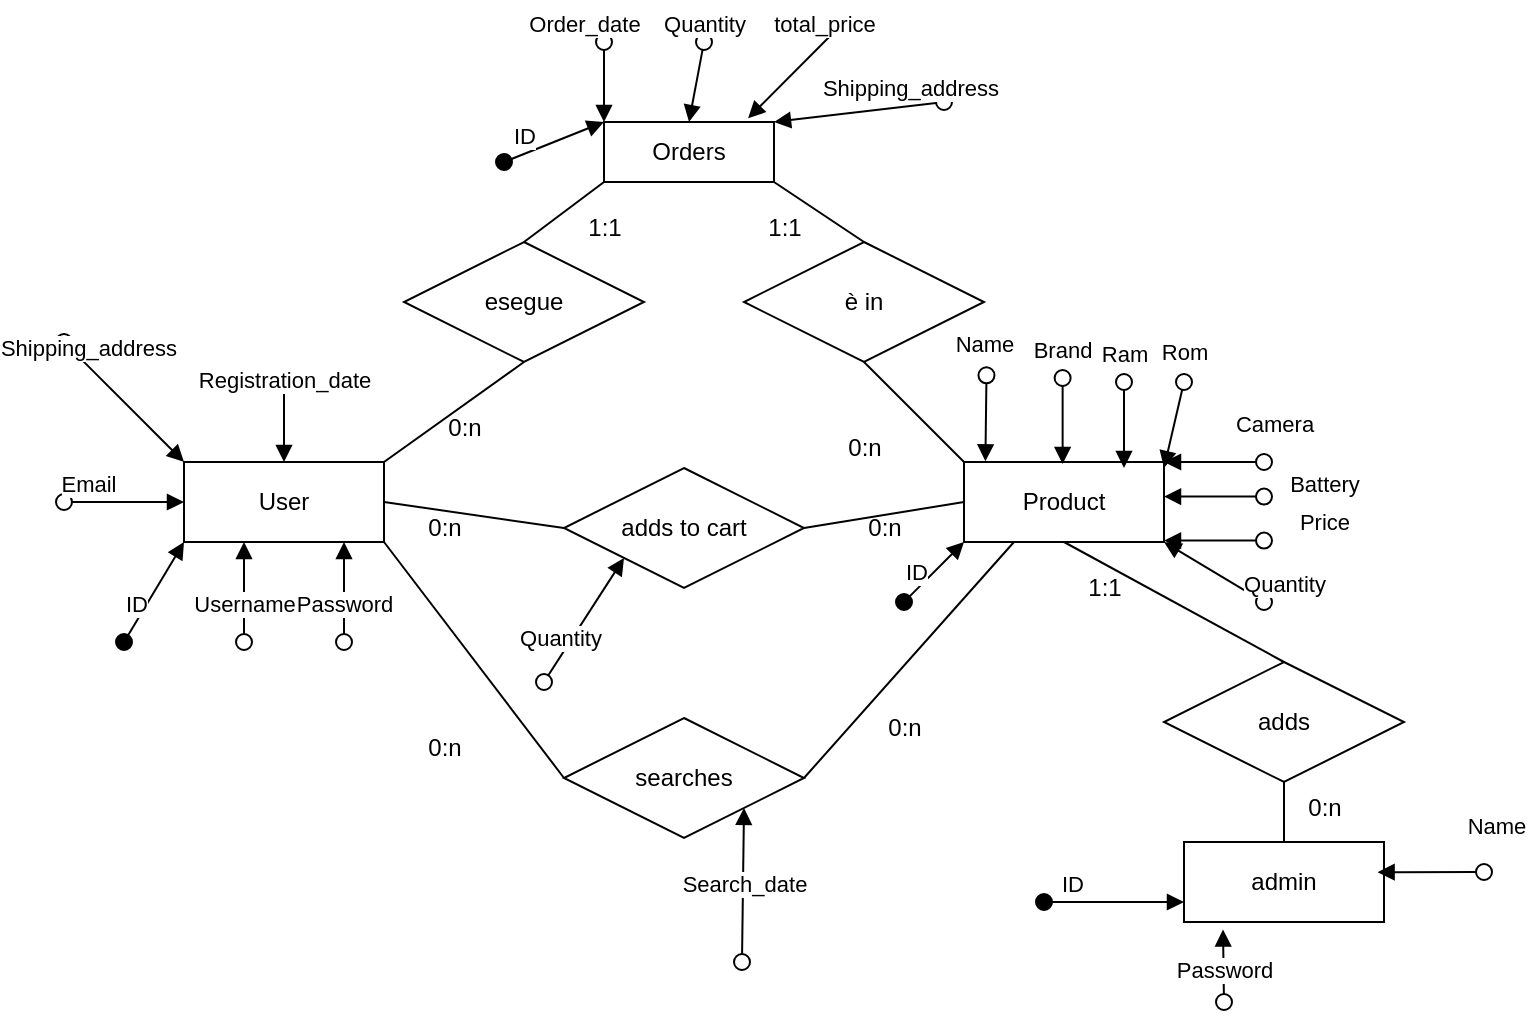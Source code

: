<mxfile version="26.2.15">
  <diagram name="Page-1" id="-lo_Nlaodse7x7YNbjrm">
    <mxGraphModel dx="1268" dy="1711" grid="1" gridSize="10" guides="1" tooltips="1" connect="1" arrows="1" fold="1" page="1" pageScale="1" pageWidth="850" pageHeight="1100" math="0" shadow="0">
      <root>
        <mxCell id="0" />
        <mxCell id="1" parent="0" />
        <mxCell id="QTb6hDSQ1GDn9kR1ieJ3-1" value="User" style="whiteSpace=wrap;html=1;align=center;" parent="1" vertex="1">
          <mxGeometry x="130" y="-620" width="100" height="40" as="geometry" />
        </mxCell>
        <mxCell id="QTb6hDSQ1GDn9kR1ieJ3-2" value="Product" style="whiteSpace=wrap;html=1;align=center;" parent="1" vertex="1">
          <mxGeometry x="520" y="-620" width="100" height="40" as="geometry" />
        </mxCell>
        <mxCell id="QTb6hDSQ1GDn9kR1ieJ3-5" value="adds to cart" style="shape=rhombus;perimeter=rhombusPerimeter;whiteSpace=wrap;html=1;align=center;" parent="1" vertex="1">
          <mxGeometry x="320" y="-617" width="120" height="60" as="geometry" />
        </mxCell>
        <mxCell id="QTb6hDSQ1GDn9kR1ieJ3-8" value="0:n" style="text;html=1;align=center;verticalAlign=middle;resizable=0;points=[];autosize=1;strokeColor=none;fillColor=none;" parent="1" vertex="1">
          <mxGeometry x="240" y="-602" width="40" height="30" as="geometry" />
        </mxCell>
        <mxCell id="QTb6hDSQ1GDn9kR1ieJ3-10" value="" style="endArrow=none;html=1;rounded=0;exitX=1;exitY=0.5;exitDx=0;exitDy=0;entryX=0;entryY=0.5;entryDx=0;entryDy=0;" parent="1" source="QTb6hDSQ1GDn9kR1ieJ3-1" target="QTb6hDSQ1GDn9kR1ieJ3-5" edge="1">
          <mxGeometry relative="1" as="geometry">
            <mxPoint x="360" y="-370" as="sourcePoint" />
            <mxPoint x="520" y="-340" as="targetPoint" />
          </mxGeometry>
        </mxCell>
        <mxCell id="QTb6hDSQ1GDn9kR1ieJ3-12" value="0:n" style="text;html=1;align=center;verticalAlign=middle;resizable=0;points=[];autosize=1;strokeColor=none;fillColor=none;" parent="1" vertex="1">
          <mxGeometry x="460" y="-602" width="40" height="30" as="geometry" />
        </mxCell>
        <mxCell id="QTb6hDSQ1GDn9kR1ieJ3-13" value="admin" style="whiteSpace=wrap;html=1;align=center;" parent="1" vertex="1">
          <mxGeometry x="630" y="-430" width="100" height="40" as="geometry" />
        </mxCell>
        <mxCell id="QTb6hDSQ1GDn9kR1ieJ3-14" value="adds" style="shape=rhombus;perimeter=rhombusPerimeter;whiteSpace=wrap;html=1;align=center;" parent="1" vertex="1">
          <mxGeometry x="620" y="-520" width="120" height="60" as="geometry" />
        </mxCell>
        <mxCell id="QTb6hDSQ1GDn9kR1ieJ3-16" value="" style="endArrow=none;html=1;rounded=0;exitX=0.5;exitY=1;exitDx=0;exitDy=0;entryX=0.5;entryY=0;entryDx=0;entryDy=0;" parent="1" source="QTb6hDSQ1GDn9kR1ieJ3-14" target="QTb6hDSQ1GDn9kR1ieJ3-13" edge="1">
          <mxGeometry relative="1" as="geometry">
            <mxPoint x="360" y="-560" as="sourcePoint" />
            <mxPoint x="680" y="-440" as="targetPoint" />
          </mxGeometry>
        </mxCell>
        <mxCell id="QTb6hDSQ1GDn9kR1ieJ3-17" value="0:n" style="text;html=1;align=center;verticalAlign=middle;resizable=0;points=[];autosize=1;strokeColor=none;fillColor=none;" parent="1" vertex="1">
          <mxGeometry x="680" y="-462" width="40" height="30" as="geometry" />
        </mxCell>
        <mxCell id="QTb6hDSQ1GDn9kR1ieJ3-18" value="" style="endArrow=none;html=1;rounded=0;entryX=0.5;entryY=1;entryDx=0;entryDy=0;exitX=0.5;exitY=0;exitDx=0;exitDy=0;" parent="1" source="QTb6hDSQ1GDn9kR1ieJ3-14" target="QTb6hDSQ1GDn9kR1ieJ3-2" edge="1">
          <mxGeometry relative="1" as="geometry">
            <mxPoint x="570" y="-550" as="sourcePoint" />
            <mxPoint x="340" y="-570" as="targetPoint" />
          </mxGeometry>
        </mxCell>
        <mxCell id="QTb6hDSQ1GDn9kR1ieJ3-19" value="1:1" style="text;html=1;align=center;verticalAlign=middle;resizable=0;points=[];autosize=1;strokeColor=none;fillColor=none;" parent="1" vertex="1">
          <mxGeometry x="570" y="-572" width="40" height="30" as="geometry" />
        </mxCell>
        <mxCell id="QTb6hDSQ1GDn9kR1ieJ3-23" value="" style="endArrow=none;html=1;rounded=0;exitX=1;exitY=0.5;exitDx=0;exitDy=0;entryX=0;entryY=0.5;entryDx=0;entryDy=0;" parent="1" source="QTb6hDSQ1GDn9kR1ieJ3-5" target="QTb6hDSQ1GDn9kR1ieJ3-2" edge="1">
          <mxGeometry relative="1" as="geometry">
            <mxPoint x="190" y="-570" as="sourcePoint" />
            <mxPoint x="250" y="-442" as="targetPoint" />
          </mxGeometry>
        </mxCell>
        <mxCell id="QTb6hDSQ1GDn9kR1ieJ3-27" value="ID" style="html=1;verticalAlign=bottom;startArrow=oval;startFill=1;endArrow=block;startSize=8;curved=0;rounded=0;entryX=0;entryY=1;entryDx=0;entryDy=0;" parent="1" target="QTb6hDSQ1GDn9kR1ieJ3-1" edge="1">
          <mxGeometry x="-0.6" width="60" relative="1" as="geometry">
            <mxPoint x="100" y="-530" as="sourcePoint" />
            <mxPoint x="210" y="-500" as="targetPoint" />
            <mxPoint as="offset" />
          </mxGeometry>
        </mxCell>
        <mxCell id="QTb6hDSQ1GDn9kR1ieJ3-28" value="Username" style="html=1;verticalAlign=bottom;startArrow=oval;startFill=0;endArrow=block;startSize=8;curved=0;rounded=0;entryX=0;entryY=1;entryDx=0;entryDy=0;" parent="1" edge="1">
          <mxGeometry x="-0.6" width="60" relative="1" as="geometry">
            <mxPoint x="160" y="-530" as="sourcePoint" />
            <mxPoint x="160" y="-580" as="targetPoint" />
            <mxPoint as="offset" />
          </mxGeometry>
        </mxCell>
        <mxCell id="QTb6hDSQ1GDn9kR1ieJ3-29" value="Password" style="html=1;verticalAlign=bottom;startArrow=oval;startFill=0;endArrow=block;startSize=8;curved=0;rounded=0;entryX=0;entryY=1;entryDx=0;entryDy=0;" parent="1" edge="1">
          <mxGeometry x="-0.6" width="60" relative="1" as="geometry">
            <mxPoint x="210" y="-530" as="sourcePoint" />
            <mxPoint x="210" y="-580" as="targetPoint" />
            <mxPoint as="offset" />
          </mxGeometry>
        </mxCell>
        <mxCell id="QTb6hDSQ1GDn9kR1ieJ3-30" value="Email" style="html=1;verticalAlign=bottom;startArrow=oval;startFill=0;endArrow=block;startSize=8;curved=0;rounded=0;entryX=0;entryY=0.5;entryDx=0;entryDy=0;" parent="1" target="QTb6hDSQ1GDn9kR1ieJ3-1" edge="1">
          <mxGeometry x="-0.6" width="60" relative="1" as="geometry">
            <mxPoint x="70" y="-600" as="sourcePoint" />
            <mxPoint x="180" y="-560" as="targetPoint" />
            <mxPoint as="offset" />
          </mxGeometry>
        </mxCell>
        <mxCell id="QTb6hDSQ1GDn9kR1ieJ3-31" value="Shipping_address" style="html=1;verticalAlign=bottom;startArrow=oval;startFill=0;endArrow=block;startSize=8;curved=0;rounded=0;entryX=0;entryY=0;entryDx=0;entryDy=0;" parent="1" target="QTb6hDSQ1GDn9kR1ieJ3-1" edge="1">
          <mxGeometry x="-0.6" width="60" relative="1" as="geometry">
            <mxPoint x="70" y="-680" as="sourcePoint" />
            <mxPoint x="190" y="-550" as="targetPoint" />
            <mxPoint as="offset" />
          </mxGeometry>
        </mxCell>
        <mxCell id="QTb6hDSQ1GDn9kR1ieJ3-33" value="Registration_date" style="html=1;verticalAlign=bottom;startArrow=oval;startFill=0;endArrow=block;startSize=8;curved=0;rounded=0;entryX=0.5;entryY=0;entryDx=0;entryDy=0;" parent="1" target="QTb6hDSQ1GDn9kR1ieJ3-1" edge="1">
          <mxGeometry x="-0.6" width="60" relative="1" as="geometry">
            <mxPoint x="180" y="-660" as="sourcePoint" />
            <mxPoint x="200" y="-540" as="targetPoint" />
            <mxPoint as="offset" />
          </mxGeometry>
        </mxCell>
        <mxCell id="QTb6hDSQ1GDn9kR1ieJ3-34" value="Quantity" style="html=1;verticalAlign=bottom;startArrow=oval;startFill=0;endArrow=block;startSize=8;curved=0;rounded=0;entryX=0;entryY=1;entryDx=0;entryDy=0;" parent="1" target="QTb6hDSQ1GDn9kR1ieJ3-5" edge="1">
          <mxGeometry x="-0.6" width="60" relative="1" as="geometry">
            <mxPoint x="310" y="-510" as="sourcePoint" />
            <mxPoint x="210" y="-530" as="targetPoint" />
            <mxPoint as="offset" />
          </mxGeometry>
        </mxCell>
        <mxCell id="QTb6hDSQ1GDn9kR1ieJ3-35" value="Name" style="html=1;verticalAlign=bottom;startArrow=oval;startFill=0;endArrow=block;startSize=8;curved=0;rounded=0;entryX=0.107;entryY=-0.008;entryDx=0;entryDy=0;entryPerimeter=0;exitX=1.031;exitY=-0.045;exitDx=0;exitDy=0;exitPerimeter=0;" parent="1" target="QTb6hDSQ1GDn9kR1ieJ3-2" edge="1">
          <mxGeometry x="-1" y="-7" width="60" relative="1" as="geometry">
            <mxPoint x="531.24" y="-663.35" as="sourcePoint" />
            <mxPoint x="560" y="-690" as="targetPoint" />
            <mxPoint x="6" y="-7" as="offset" />
          </mxGeometry>
        </mxCell>
        <mxCell id="QTb6hDSQ1GDn9kR1ieJ3-36" value="Brand" style="html=1;verticalAlign=bottom;startArrow=oval;startFill=0;endArrow=block;startSize=8;curved=0;rounded=0;entryX=0.107;entryY=-0.008;entryDx=0;entryDy=0;entryPerimeter=0;exitX=1.031;exitY=-0.045;exitDx=0;exitDy=0;exitPerimeter=0;" parent="1" edge="1">
          <mxGeometry x="-1" y="-5" width="60" relative="1" as="geometry">
            <mxPoint x="569.31" y="-662" as="sourcePoint" />
            <mxPoint x="569.31" y="-619" as="targetPoint" />
            <mxPoint x="5" y="-5" as="offset" />
          </mxGeometry>
        </mxCell>
        <mxCell id="QTb6hDSQ1GDn9kR1ieJ3-38" value="Ram" style="html=1;verticalAlign=bottom;startArrow=oval;startFill=0;endArrow=block;startSize=8;curved=0;rounded=0;entryX=0.107;entryY=-0.008;entryDx=0;entryDy=0;entryPerimeter=0;exitX=1.031;exitY=-0.045;exitDx=0;exitDy=0;exitPerimeter=0;" parent="1" edge="1">
          <mxGeometry x="-1" y="-5" width="60" relative="1" as="geometry">
            <mxPoint x="600" y="-660" as="sourcePoint" />
            <mxPoint x="600" y="-617" as="targetPoint" />
            <mxPoint x="5" y="-5" as="offset" />
          </mxGeometry>
        </mxCell>
        <mxCell id="QTb6hDSQ1GDn9kR1ieJ3-39" value="Rom" style="html=1;verticalAlign=bottom;startArrow=oval;startFill=0;endArrow=block;startSize=8;curved=0;rounded=0;entryX=0.107;entryY=-0.008;entryDx=0;entryDy=0;entryPerimeter=0;" parent="1" edge="1">
          <mxGeometry x="-1" y="-5" width="60" relative="1" as="geometry">
            <mxPoint x="630" y="-660" as="sourcePoint" />
            <mxPoint x="620" y="-617" as="targetPoint" />
            <mxPoint x="5" y="-5" as="offset" />
          </mxGeometry>
        </mxCell>
        <mxCell id="QTb6hDSQ1GDn9kR1ieJ3-40" value="Camera" style="html=1;verticalAlign=bottom;startArrow=oval;startFill=0;endArrow=block;startSize=8;curved=0;rounded=0;entryX=1;entryY=0;entryDx=0;entryDy=0;" parent="1" target="QTb6hDSQ1GDn9kR1ieJ3-2" edge="1">
          <mxGeometry x="-1" y="-5" width="60" relative="1" as="geometry">
            <mxPoint x="670" y="-620" as="sourcePoint" />
            <mxPoint x="599.31" y="-589" as="targetPoint" />
            <mxPoint x="5" y="-5" as="offset" />
          </mxGeometry>
        </mxCell>
        <mxCell id="QTb6hDSQ1GDn9kR1ieJ3-41" value="Battery" style="html=1;verticalAlign=bottom;startArrow=oval;startFill=0;endArrow=block;startSize=8;curved=0;rounded=0;entryX=1;entryY=0;entryDx=0;entryDy=0;" parent="1" edge="1">
          <mxGeometry x="-1" y="30" width="60" relative="1" as="geometry">
            <mxPoint x="670" y="-602.69" as="sourcePoint" />
            <mxPoint x="620" y="-602.69" as="targetPoint" />
            <mxPoint x="30" y="-27" as="offset" />
          </mxGeometry>
        </mxCell>
        <mxCell id="QTb6hDSQ1GDn9kR1ieJ3-42" value="Price" style="html=1;verticalAlign=bottom;startArrow=oval;startFill=0;endArrow=block;startSize=8;curved=0;rounded=0;entryX=1;entryY=0;entryDx=0;entryDy=0;" parent="1" edge="1">
          <mxGeometry x="-1" y="-30" width="60" relative="1" as="geometry">
            <mxPoint x="670" y="-580.69" as="sourcePoint" />
            <mxPoint x="620" y="-580.69" as="targetPoint" />
            <mxPoint x="30" y="30" as="offset" />
          </mxGeometry>
        </mxCell>
        <mxCell id="QTb6hDSQ1GDn9kR1ieJ3-43" value="Quantity" style="html=1;verticalAlign=bottom;startArrow=oval;startFill=0;endArrow=block;startSize=8;curved=0;rounded=0;" parent="1" edge="1">
          <mxGeometry x="-1" y="-10" width="60" relative="1" as="geometry">
            <mxPoint x="670" y="-550" as="sourcePoint" />
            <mxPoint x="620" y="-580" as="targetPoint" />
            <mxPoint x="5" y="9" as="offset" />
          </mxGeometry>
        </mxCell>
        <mxCell id="QTb6hDSQ1GDn9kR1ieJ3-44" value="ID" style="html=1;verticalAlign=bottom;startArrow=oval;startFill=1;endArrow=block;startSize=8;curved=0;rounded=0;entryX=0;entryY=1;entryDx=0;entryDy=0;" parent="1" target="QTb6hDSQ1GDn9kR1ieJ3-2" edge="1">
          <mxGeometry x="-0.6" width="60" relative="1" as="geometry">
            <mxPoint x="490" y="-550" as="sourcePoint" />
            <mxPoint x="440" y="-530" as="targetPoint" />
            <mxPoint as="offset" />
          </mxGeometry>
        </mxCell>
        <mxCell id="QTb6hDSQ1GDn9kR1ieJ3-45" value="ID" style="html=1;verticalAlign=bottom;startArrow=oval;startFill=1;endArrow=block;startSize=8;curved=0;rounded=0;entryX=0;entryY=0.75;entryDx=0;entryDy=0;" parent="1" target="QTb6hDSQ1GDn9kR1ieJ3-13" edge="1">
          <mxGeometry x="-0.6" width="60" relative="1" as="geometry">
            <mxPoint x="560" y="-400" as="sourcePoint" />
            <mxPoint x="260" y="-540" as="targetPoint" />
            <mxPoint as="offset" />
          </mxGeometry>
        </mxCell>
        <mxCell id="QTb6hDSQ1GDn9kR1ieJ3-46" value="Name" style="html=1;verticalAlign=bottom;startArrow=oval;startFill=0;endArrow=block;startSize=8;curved=0;rounded=0;entryX=0.968;entryY=0.377;entryDx=0;entryDy=0;entryPerimeter=0;" parent="1" target="QTb6hDSQ1GDn9kR1ieJ3-13" edge="1">
          <mxGeometry x="-1" y="-7" width="60" relative="1" as="geometry">
            <mxPoint x="780" y="-415" as="sourcePoint" />
            <mxPoint x="780" y="-397" as="targetPoint" />
            <mxPoint x="6" y="-7" as="offset" />
          </mxGeometry>
        </mxCell>
        <mxCell id="QTb6hDSQ1GDn9kR1ieJ3-47" value="Password" style="html=1;verticalAlign=bottom;startArrow=oval;startFill=0;endArrow=block;startSize=8;curved=0;rounded=0;entryX=0.195;entryY=1.094;entryDx=0;entryDy=0;entryPerimeter=0;" parent="1" target="QTb6hDSQ1GDn9kR1ieJ3-13" edge="1">
          <mxGeometry x="-0.6" width="60" relative="1" as="geometry">
            <mxPoint x="650" y="-350" as="sourcePoint" />
            <mxPoint x="330" y="-550" as="targetPoint" />
            <mxPoint as="offset" />
          </mxGeometry>
        </mxCell>
        <mxCell id="QTb6hDSQ1GDn9kR1ieJ3-48" value="Orders" style="html=1;whiteSpace=wrap;" parent="1" vertex="1">
          <mxGeometry x="340" y="-790" width="85" height="30" as="geometry" />
        </mxCell>
        <mxCell id="QTb6hDSQ1GDn9kR1ieJ3-49" value="esegue" style="shape=rhombus;perimeter=rhombusPerimeter;whiteSpace=wrap;html=1;align=center;" parent="1" vertex="1">
          <mxGeometry x="240" y="-730" width="120" height="60" as="geometry" />
        </mxCell>
        <mxCell id="QTb6hDSQ1GDn9kR1ieJ3-50" value="" style="endArrow=none;html=1;rounded=0;exitX=1;exitY=0;exitDx=0;exitDy=0;entryX=0.5;entryY=1;entryDx=0;entryDy=0;" parent="1" source="QTb6hDSQ1GDn9kR1ieJ3-1" target="QTb6hDSQ1GDn9kR1ieJ3-49" edge="1">
          <mxGeometry relative="1" as="geometry">
            <mxPoint x="240" y="-590" as="sourcePoint" />
            <mxPoint x="330" y="-577" as="targetPoint" />
          </mxGeometry>
        </mxCell>
        <mxCell id="QTb6hDSQ1GDn9kR1ieJ3-51" value="" style="endArrow=none;html=1;rounded=0;entryX=0;entryY=0;entryDx=0;entryDy=0;" parent="1" target="QTb6hDSQ1GDn9kR1ieJ3-2" edge="1">
          <mxGeometry relative="1" as="geometry">
            <mxPoint x="470" y="-670" as="sourcePoint" />
            <mxPoint x="340" y="-567" as="targetPoint" />
          </mxGeometry>
        </mxCell>
        <mxCell id="QTb6hDSQ1GDn9kR1ieJ3-52" value="è in" style="shape=rhombus;perimeter=rhombusPerimeter;whiteSpace=wrap;html=1;align=center;" parent="1" vertex="1">
          <mxGeometry x="410" y="-730" width="120" height="60" as="geometry" />
        </mxCell>
        <mxCell id="QTb6hDSQ1GDn9kR1ieJ3-53" value="" style="endArrow=none;html=1;rounded=0;entryX=0.5;entryY=0;entryDx=0;entryDy=0;exitX=1;exitY=1;exitDx=0;exitDy=0;" parent="1" source="QTb6hDSQ1GDn9kR1ieJ3-48" target="QTb6hDSQ1GDn9kR1ieJ3-52" edge="1">
          <mxGeometry relative="1" as="geometry">
            <mxPoint x="480" y="-660" as="sourcePoint" />
            <mxPoint x="530" y="-610" as="targetPoint" />
          </mxGeometry>
        </mxCell>
        <mxCell id="QTb6hDSQ1GDn9kR1ieJ3-54" value="" style="endArrow=none;html=1;rounded=0;entryX=0;entryY=1;entryDx=0;entryDy=0;exitX=0.5;exitY=0;exitDx=0;exitDy=0;" parent="1" source="QTb6hDSQ1GDn9kR1ieJ3-49" target="QTb6hDSQ1GDn9kR1ieJ3-48" edge="1">
          <mxGeometry relative="1" as="geometry">
            <mxPoint x="490" y="-650" as="sourcePoint" />
            <mxPoint x="540" y="-600" as="targetPoint" />
          </mxGeometry>
        </mxCell>
        <mxCell id="QTb6hDSQ1GDn9kR1ieJ3-55" value="0:n" style="text;html=1;align=center;verticalAlign=middle;resizable=0;points=[];autosize=1;strokeColor=none;fillColor=none;" parent="1" vertex="1">
          <mxGeometry x="250" y="-652" width="40" height="30" as="geometry" />
        </mxCell>
        <mxCell id="QTb6hDSQ1GDn9kR1ieJ3-56" value="1:1" style="text;html=1;align=center;verticalAlign=middle;resizable=0;points=[];autosize=1;strokeColor=none;fillColor=none;" parent="1" vertex="1">
          <mxGeometry x="320" y="-752" width="40" height="30" as="geometry" />
        </mxCell>
        <mxCell id="QTb6hDSQ1GDn9kR1ieJ3-57" value="0:n" style="text;html=1;align=center;verticalAlign=middle;resizable=0;points=[];autosize=1;strokeColor=none;fillColor=none;" parent="1" vertex="1">
          <mxGeometry x="450" y="-642" width="40" height="30" as="geometry" />
        </mxCell>
        <mxCell id="QTb6hDSQ1GDn9kR1ieJ3-58" value="1:1" style="text;html=1;align=center;verticalAlign=middle;resizable=0;points=[];autosize=1;strokeColor=none;fillColor=none;" parent="1" vertex="1">
          <mxGeometry x="410" y="-752" width="40" height="30" as="geometry" />
        </mxCell>
        <mxCell id="QTb6hDSQ1GDn9kR1ieJ3-59" value="ID" style="html=1;verticalAlign=bottom;startArrow=oval;startFill=1;endArrow=block;startSize=8;curved=0;rounded=0;entryX=0;entryY=0;entryDx=0;entryDy=0;" parent="1" target="QTb6hDSQ1GDn9kR1ieJ3-48" edge="1">
          <mxGeometry x="-0.6" width="60" relative="1" as="geometry">
            <mxPoint x="290" y="-770" as="sourcePoint" />
            <mxPoint x="530" y="-570" as="targetPoint" />
            <mxPoint as="offset" />
          </mxGeometry>
        </mxCell>
        <mxCell id="QTb6hDSQ1GDn9kR1ieJ3-60" value="Order_date" style="html=1;verticalAlign=bottom;startArrow=oval;startFill=0;endArrow=block;startSize=8;curved=0;rounded=0;entryX=0.5;entryY=0;entryDx=0;entryDy=0;" parent="1" edge="1">
          <mxGeometry x="-1" y="-10" width="60" relative="1" as="geometry">
            <mxPoint x="340" y="-830" as="sourcePoint" />
            <mxPoint x="340" y="-790" as="targetPoint" />
            <mxPoint as="offset" />
          </mxGeometry>
        </mxCell>
        <mxCell id="QTb6hDSQ1GDn9kR1ieJ3-61" value="Quantity" style="html=1;verticalAlign=bottom;startArrow=oval;startFill=0;endArrow=block;startSize=8;curved=0;rounded=0;entryX=0.5;entryY=0;entryDx=0;entryDy=0;" parent="1" target="QTb6hDSQ1GDn9kR1ieJ3-48" edge="1">
          <mxGeometry x="-1" width="60" relative="1" as="geometry">
            <mxPoint x="390" y="-830" as="sourcePoint" />
            <mxPoint x="360" y="-562" as="targetPoint" />
            <mxPoint as="offset" />
          </mxGeometry>
        </mxCell>
        <mxCell id="QTb6hDSQ1GDn9kR1ieJ3-62" value="total_price" style="html=1;verticalAlign=bottom;startArrow=oval;startFill=0;endArrow=block;startSize=8;curved=0;rounded=0;entryX=0.848;entryY=-0.063;entryDx=0;entryDy=0;entryPerimeter=0;" parent="1" target="QTb6hDSQ1GDn9kR1ieJ3-48" edge="1">
          <mxGeometry x="-0.6" width="60" relative="1" as="geometry">
            <mxPoint x="460" y="-840" as="sourcePoint" />
            <mxPoint x="510" y="-852" as="targetPoint" />
            <mxPoint as="offset" />
          </mxGeometry>
        </mxCell>
        <mxCell id="QTb6hDSQ1GDn9kR1ieJ3-63" value="Shipping_address" style="html=1;verticalAlign=bottom;startArrow=oval;startFill=0;endArrow=block;startSize=8;curved=0;rounded=0;entryX=1;entryY=0;entryDx=0;entryDy=0;" parent="1" target="QTb6hDSQ1GDn9kR1ieJ3-48" edge="1">
          <mxGeometry x="-0.6" width="60" relative="1" as="geometry">
            <mxPoint x="510" y="-800" as="sourcePoint" />
            <mxPoint x="590" y="-840" as="targetPoint" />
            <mxPoint as="offset" />
          </mxGeometry>
        </mxCell>
        <mxCell id="wbw4c1vMP3Ovu6SXbORG-1" value="searches" style="shape=rhombus;perimeter=rhombusPerimeter;whiteSpace=wrap;html=1;align=center;" vertex="1" parent="1">
          <mxGeometry x="320" y="-492" width="120" height="60" as="geometry" />
        </mxCell>
        <mxCell id="wbw4c1vMP3Ovu6SXbORG-2" value="" style="endArrow=none;html=1;rounded=0;exitX=1;exitY=1;exitDx=0;exitDy=0;entryX=0;entryY=0.5;entryDx=0;entryDy=0;" edge="1" parent="1" source="QTb6hDSQ1GDn9kR1ieJ3-1" target="wbw4c1vMP3Ovu6SXbORG-1">
          <mxGeometry relative="1" as="geometry">
            <mxPoint x="190" y="-492" as="sourcePoint" />
            <mxPoint x="280" y="-479" as="targetPoint" />
          </mxGeometry>
        </mxCell>
        <mxCell id="wbw4c1vMP3Ovu6SXbORG-3" value="" style="endArrow=none;html=1;rounded=0;exitX=0.25;exitY=1;exitDx=0;exitDy=0;entryX=1;entryY=0.5;entryDx=0;entryDy=0;" edge="1" parent="1" source="QTb6hDSQ1GDn9kR1ieJ3-2" target="wbw4c1vMP3Ovu6SXbORG-1">
          <mxGeometry relative="1" as="geometry">
            <mxPoint x="240" y="-570" as="sourcePoint" />
            <mxPoint x="330" y="-452" as="targetPoint" />
          </mxGeometry>
        </mxCell>
        <mxCell id="wbw4c1vMP3Ovu6SXbORG-4" value="0:n" style="text;html=1;align=center;verticalAlign=middle;resizable=0;points=[];autosize=1;strokeColor=none;fillColor=none;" vertex="1" parent="1">
          <mxGeometry x="240" y="-492" width="40" height="30" as="geometry" />
        </mxCell>
        <mxCell id="wbw4c1vMP3Ovu6SXbORG-5" value="0:n" style="text;html=1;align=center;verticalAlign=middle;resizable=0;points=[];autosize=1;strokeColor=none;fillColor=none;" vertex="1" parent="1">
          <mxGeometry x="470" y="-502" width="40" height="30" as="geometry" />
        </mxCell>
        <mxCell id="wbw4c1vMP3Ovu6SXbORG-6" value="Search_date" style="html=1;verticalAlign=bottom;startArrow=oval;startFill=0;endArrow=block;startSize=8;curved=0;rounded=0;entryX=1;entryY=1;entryDx=0;entryDy=0;" edge="1" parent="1" target="wbw4c1vMP3Ovu6SXbORG-1">
          <mxGeometry x="-0.221" y="-1" width="60" relative="1" as="geometry">
            <mxPoint x="409" y="-370" as="sourcePoint" />
            <mxPoint x="409" y="-330" as="targetPoint" />
            <mxPoint as="offset" />
          </mxGeometry>
        </mxCell>
      </root>
    </mxGraphModel>
  </diagram>
</mxfile>
